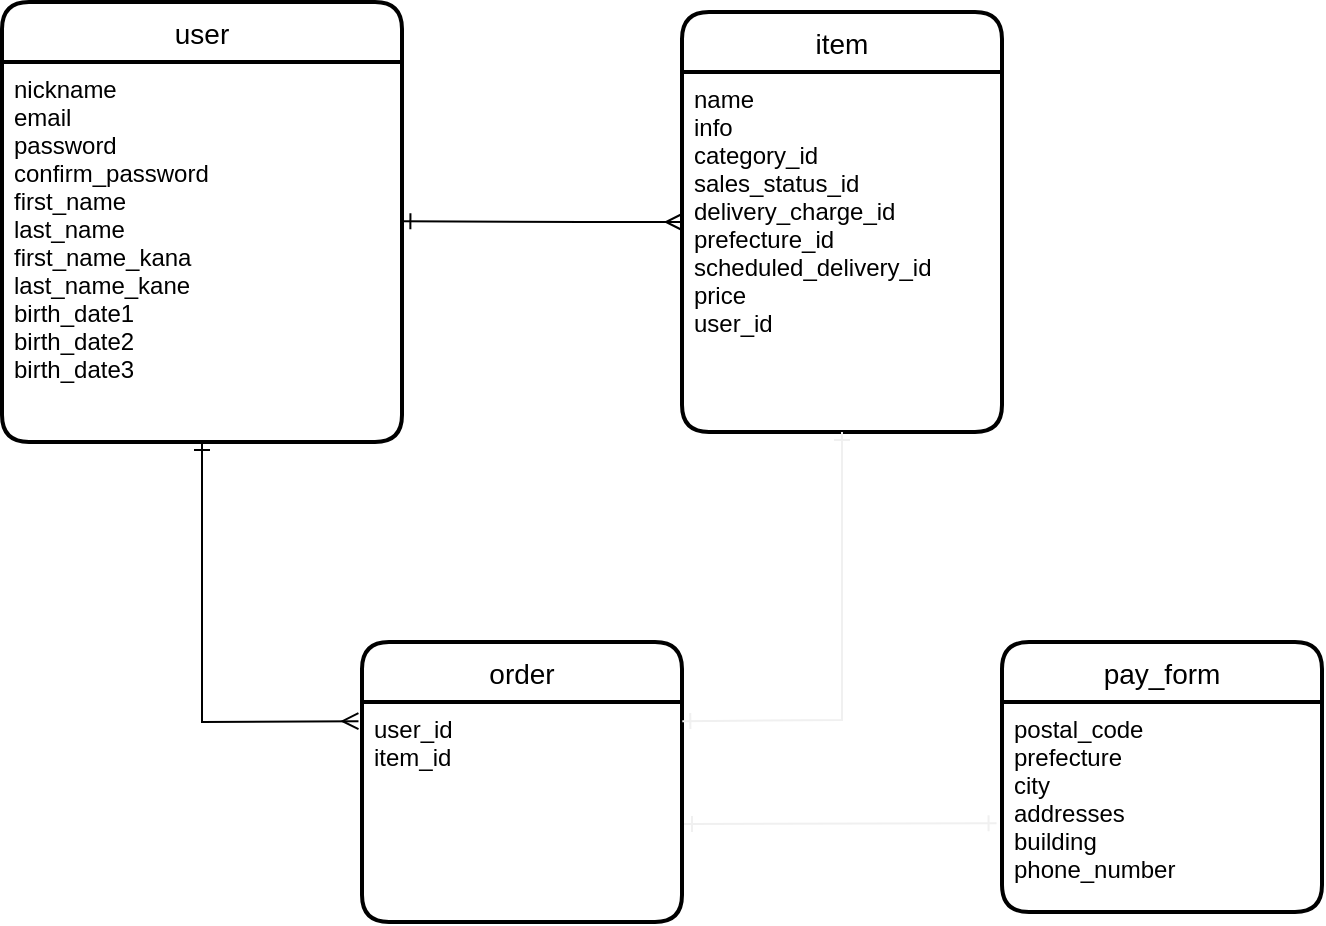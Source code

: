 <mxfile>
    <diagram id="vgyUn1roLg9RrkBuISJv" name="ページ1">
        <mxGraphModel dx="978" dy="766" grid="1" gridSize="10" guides="1" tooltips="1" connect="1" arrows="1" fold="1" page="1" pageScale="1" pageWidth="827" pageHeight="1169" math="0" shadow="0">
            <root>
                <mxCell id="0"/>
                <mxCell id="1" parent="0"/>
                <mxCell id="7" value="user" style="swimlane;childLayout=stackLayout;horizontal=1;startSize=30;horizontalStack=0;rounded=1;fontSize=14;fontStyle=0;strokeWidth=2;resizeParent=0;resizeLast=1;shadow=0;dashed=0;align=center;" vertex="1" parent="1">
                    <mxGeometry x="30" y="210" width="200" height="220" as="geometry">
                        <mxRectangle x="140" y="130" width="70" height="30" as="alternateBounds"/>
                    </mxGeometry>
                </mxCell>
                <mxCell id="8" value="nickname&#10;email&#10;password&#10;confirm_password&#10;first_name&#10;last_name&#10;first_name_kana&#10;last_name_kane&#10;birth_date1&#10;birth_date2&#10;birth_date3" style="align=left;strokeColor=none;fillColor=none;spacingLeft=4;fontSize=12;verticalAlign=top;resizable=0;rotatable=0;part=1;" vertex="1" parent="7">
                    <mxGeometry y="30" width="200" height="190" as="geometry"/>
                </mxCell>
                <mxCell id="9" value="order" style="swimlane;childLayout=stackLayout;horizontal=1;startSize=30;horizontalStack=0;rounded=1;fontSize=14;fontStyle=0;strokeWidth=2;resizeParent=0;resizeLast=1;shadow=0;dashed=0;align=center;" vertex="1" parent="1">
                    <mxGeometry x="210" y="530" width="160" height="140" as="geometry"/>
                </mxCell>
                <mxCell id="10" value="user_id &#10;item_id" style="align=left;strokeColor=none;fillColor=none;spacingLeft=4;fontSize=12;verticalAlign=top;resizable=0;rotatable=0;part=1;" vertex="1" parent="9">
                    <mxGeometry y="30" width="160" height="110" as="geometry"/>
                </mxCell>
                <mxCell id="11" value="item" style="swimlane;childLayout=stackLayout;horizontal=1;startSize=30;horizontalStack=0;rounded=1;fontSize=14;fontStyle=0;strokeWidth=2;resizeParent=0;resizeLast=1;shadow=0;dashed=0;align=center;" vertex="1" parent="1">
                    <mxGeometry x="370" y="215" width="160" height="210" as="geometry"/>
                </mxCell>
                <mxCell id="28" value="name&#10;info&#10;category_id&#10;sales_status_id&#10;delivery_charge_id&#10;prefecture_id&#10;scheduled_delivery_id&#10;price&#10;user_id" style="align=left;strokeColor=none;fillColor=none;spacingLeft=4;fontSize=12;verticalAlign=top;resizable=0;rotatable=0;part=1;" vertex="1" parent="11">
                    <mxGeometry y="30" width="160" height="180" as="geometry"/>
                </mxCell>
                <mxCell id="13" value="pay_form" style="swimlane;childLayout=stackLayout;horizontal=1;startSize=30;horizontalStack=0;rounded=1;fontSize=14;fontStyle=0;strokeWidth=2;resizeParent=0;resizeLast=1;shadow=0;dashed=0;align=center;" vertex="1" parent="1">
                    <mxGeometry x="530" y="530" width="160" height="135" as="geometry"/>
                </mxCell>
                <mxCell id="14" value="postal_code&#10;prefecture&#10;city&#10;addresses&#10;building&#10;phone_number" style="align=left;strokeColor=none;fillColor=none;spacingLeft=4;fontSize=12;verticalAlign=top;resizable=0;rotatable=0;part=1;" vertex="1" parent="13">
                    <mxGeometry y="30" width="160" height="105" as="geometry"/>
                </mxCell>
                <mxCell id="27" style="edgeStyle=none;rounded=0;orthogonalLoop=1;jettySize=auto;html=1;startArrow=ERone;startFill=0;endArrow=ERmany;endFill=0;exitX=1.001;exitY=0.419;exitDx=0;exitDy=0;exitPerimeter=0;entryX=0;entryY=0.5;entryDx=0;entryDy=0;" edge="1" parent="1" source="8" target="11">
                    <mxGeometry relative="1" as="geometry">
                        <mxPoint x="360" y="320" as="targetPoint"/>
                        <Array as="points">
                            <mxPoint x="320" y="320"/>
                        </Array>
                    </mxGeometry>
                </mxCell>
                <mxCell id="31" style="edgeStyle=none;rounded=0;orthogonalLoop=1;jettySize=auto;html=1;exitX=0.5;exitY=1;exitDx=0;exitDy=0;startArrow=ERone;startFill=0;endArrow=ERmany;endFill=0;entryX=-0.011;entryY=0.087;entryDx=0;entryDy=0;entryPerimeter=0;" edge="1" parent="1" source="8" target="10">
                    <mxGeometry relative="1" as="geometry">
                        <mxPoint x="200" y="560" as="targetPoint"/>
                        <Array as="points">
                            <mxPoint x="130" y="570"/>
                        </Array>
                    </mxGeometry>
                </mxCell>
                <mxCell id="34" style="edgeStyle=none;rounded=0;orthogonalLoop=1;jettySize=auto;html=1;exitX=0.5;exitY=1;exitDx=0;exitDy=0;startArrow=ERone;startFill=0;endArrow=ERone;endFill=0;strokeColor=#f0f0f0;entryX=1.001;entryY=0.087;entryDx=0;entryDy=0;entryPerimeter=0;" edge="1" parent="1" source="28" target="10">
                    <mxGeometry relative="1" as="geometry">
                        <mxPoint x="390" y="572" as="targetPoint"/>
                        <Array as="points">
                            <mxPoint x="450" y="569"/>
                        </Array>
                    </mxGeometry>
                </mxCell>
                <mxCell id="35" style="edgeStyle=none;rounded=0;orthogonalLoop=1;jettySize=auto;html=1;entryX=-0.017;entryY=0.577;entryDx=0;entryDy=0;entryPerimeter=0;startArrow=ERone;startFill=0;endArrow=ERone;endFill=0;strokeColor=#f0f0f0;" edge="1" parent="1" target="14">
                    <mxGeometry relative="1" as="geometry">
                        <mxPoint x="371" y="621" as="sourcePoint"/>
                    </mxGeometry>
                </mxCell>
            </root>
        </mxGraphModel>
    </diagram>
</mxfile>